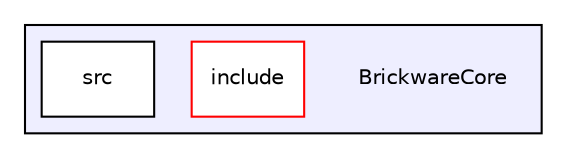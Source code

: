 digraph "BrickwareCore" {
  compound=true
  node [ fontsize="10", fontname="Helvetica"];
  edge [ labelfontsize="10", labelfontname="Helvetica"];
  subgraph clusterdir_ccd7e3c8b064fd29cd28d0af75860f70 {
    graph [ bgcolor="#eeeeff", pencolor="black", label="" URL="dir_ccd7e3c8b064fd29cd28d0af75860f70.html"];
    dir_ccd7e3c8b064fd29cd28d0af75860f70 [shape=plaintext label="BrickwareCore"];
    dir_be69db95d899b5365f815a56775fc6cf [shape=box label="include" color="red" fillcolor="white" style="filled" URL="dir_be69db95d899b5365f815a56775fc6cf.html"];
    dir_875086946eb1bdae06b60b844c6f5317 [shape=box label="src" color="black" fillcolor="white" style="filled" URL="dir_875086946eb1bdae06b60b844c6f5317.html"];
  }
}
